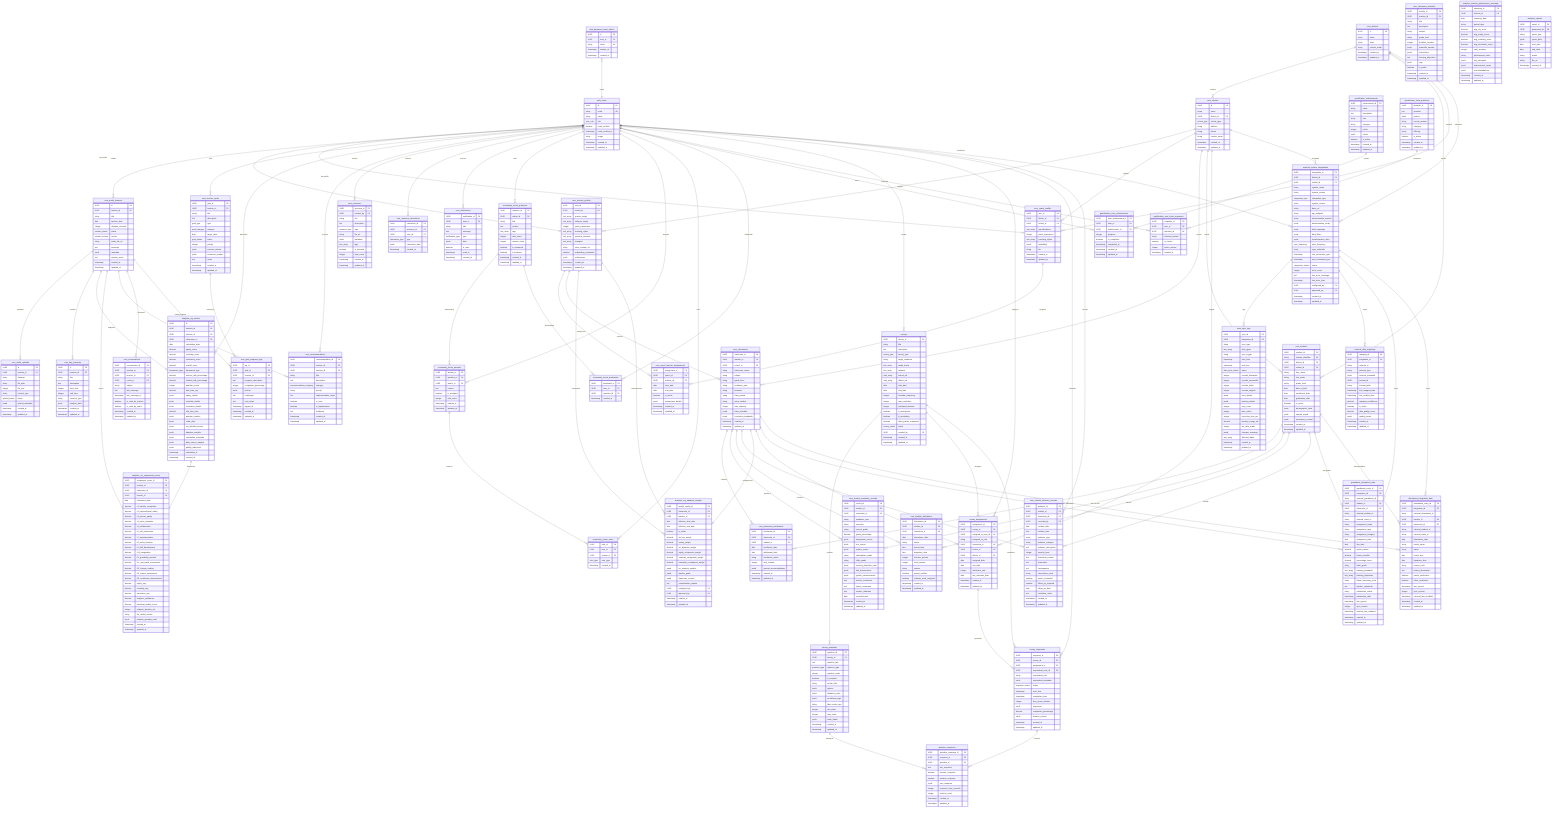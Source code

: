 erDiagram
    %% ANDI Application Database - Complete Entity Relationship Diagram
    %% Updated: July 2025 - Includes full CIQ framework implementation
    %% Total Tables: 47 across 5 schemas + survey/integration tables

    %% ========================================
    %% AUTH SCHEMA - Authentication & Users
    %% ========================================
    
    auth_users {
        UUID id PK
        string email UK
        string name
        user_role role
        boolean email_verified
        timestamp email_verified_at
        string image
        timestamp created_at
        timestamp updated_at
    }
    
    auth_password_reset_tokens {
        UUID id PK
        UUID user_id FK
        string token UK
        timestamp expires_at
        timestamp created_at
    }

    %% ========================================
    %% CORE SCHEMA - Core Business Logic
    %% ========================================

    %% Organizational Structure
    core_districts {
        UUID id PK
        string name
        string state
        string contact_email
        timestamp created_at
        timestamp updated_at
    }
    
    core_schools {
        UUID id PK
        string name
        UUID district_id FK
        school_type school_type
        string address
        string phone
        string contact_email
        timestamp created_at
        timestamp updated_at
    }
    
    core_teacher_profiles {
        UUID user_id PK
        UUID school_id FK
        text_array grades_taught
        text_array subjects_taught
        integer years_experience
        text_array teaching_styles
        text_array personal_interests
        text_array strengths
        string voice_sample_url
        boolean onboarding_completed
        jsonb preferences
        timestamp created_at
        timestamp updated_at
    }
    
    core_coach_profiles {
        UUID user_id PK
        UUID district_id FK
        UUID school_id FK
        text_array specializations
        integer years_experience
        text_array coaching_styles
        jsonb availability
        string bio
        timestamp created_at
        timestamp updated_at
    }
    
    core_coach_teacher_assignments {
        UUID assignment_id PK
        UUID coach_id FK
        UUID teacher_id FK
        date start_date
        date end_date
        boolean is_active
        jsonb assignment_details
        timestamp created_at
        timestamp updated_at
    }

    %% Student Management System (v1.2.0)
    core_students {
        UUID student_id PK
        string student_identifier UK
        UUID district_id FK
        UUID school_id FK
        string first_name
        string last_name
        string grade_level
        date date_of_birth
        date enrollment_date
        date graduation_date
        boolean is_active
        jsonb demographic_data
        jsonb special_needs
        jsonb emergency_contact
        timestamp created_at
        timestamp updated_at
    }
    
    core_classrooms {
        UUID classroom_id PK
        UUID teacher_id FK
        UUID school_id FK
        string classroom_name
        string subject
        string grade_level
        string academic_year
        string semester
        string class_period
        string room_number
        integer max_capacity
        jsonb class_schedule
        jsonb curriculum_standards
        timestamp created_at
        timestamp updated_at
    }
    
    core_classroom_enrollments {
        UUID enrollment_id PK
        UUID classroom_id FK
        UUID student_id FK
        date enrollment_date
        date withdrawal_date
        string enrollment_status
        integer seat_number
        jsonb special_accommodations
        timestamp created_at
        timestamp updated_at
    }
    
    core_student_academic_records {
        UUID record_id PK
        UUID student_id FK
        UUID classroom_id FK
        string academic_year
        string semester
        string current_grade
        decimal grade_percentage
        jsonb assignment_scores
        jsonb test_scores
        jsonb project_scores
        string participation_grade
        string effort_grade
        jsonb learning_objectives_met
        jsonb skill_assessments
        jsonb growth_measurements
        text teacher_comments
        text parent_comments
        text student_reflection
        date recorded_date
        timestamp created_at
        timestamp updated_at
    }
    
    core_student_attendance {
        UUID attendance_id PK
        UUID student_id FK
        UUID classroom_id FK
        date attendance_date
        string status
        time arrival_time
        time departure_time
        integer minutes_present
        integer total_minutes
        string reason
        boolean parent_notified
        boolean makeup_work_assigned
        timestamp created_at
        timestamp updated_at
    }
    
    core_student_behavior_records {
        UUID behavior_id PK
        UUID student_id FK
        UUID classroom_id FK
        UUID recorded_by FK
        date incident_date
        time incident_time
        string behavior_type
        string behavior_category
        text behavior_description
        integer severity_level
        text classroom_context
        text antecedent
        text consequence
        string intervention_used
        boolean parent_contacted
        boolean follow_up_required
        date follow_up_date
        text resolution_notes
        timestamp created_at
        timestamp updated_at
    }

    %% Goals & Development
    core_teacher_goals {
        UUID goal_id PK
        UUID teacher_id FK
        string title
        text description
        goal_type type
        goal_category category
        date target_date
        goal_status status
        integer priority
        jsonb success_criteria
        jsonb resources_needed
        text notes
        timestamp created_at
        timestamp updated_at
    }
    
    core_goal_progress_logs {
        UUID log_id PK
        UUID goal_id FK
        UUID session_id FK
        text progress_description
        integer completion_percentage
        jsonb metrics
        text challenges
        text next_steps
        timestamp logged_at
        timestamp created_at
        timestamp updated_at
    }

    %% Audio & Sessions
    core_audio_sessions {
        UUID id PK
        UUID teacher_id FK
        string title
        date session_date
        integer duration_seconds
        session_status status
        session_source source
        string audio_file_url
        text transcript
        jsonb metadata
        text session_notes
        timestamp created_at
        timestamp updated_at
    }
    
    core_audio_uploads {
        UUID id PK
        UUID session_id FK
        string filename
        string file_path
        integer file_size
        string content_type
        upload_status status
        jsonb upload_metadata
        timestamp created_at
        timestamp updated_at
    }
    
    core_key_moments {
        UUID id PK
        UUID session_id FK
        string title
        text description
        integer start_time
        integer end_time
        string moment_type
        jsonb analysis_data
        timestamp created_at
        timestamp updated_at
    }

    %% Recommendations & Content
    core_recommendations {
        UUID recommendation_id PK
        UUID teacher_id FK
        UUID session_id FK
        string title
        text description
        recommendation_category category
        string priority
        text implementation_steps
        boolean is_read
        boolean is_implemented
        text feedback
        timestamp created_at
        timestamp updated_at
    }
    
    core_classroom_activities {
        UUID activity_id PK
        UUID teacher_id FK
        string title
        text description
        string subject
        string grade_level
        integer duration_minutes
        jsonb materials_needed
        jsonb instructions
        text learning_objectives
        jsonb tags
        boolean is_public
        timestamp created_at
        timestamp updated_at
    }
    
    core_resources {
        UUID resource_id PK
        UUID created_by FK
        string title
        text description
        resource_type type
        string file_url
        jsonb metadata
        text_array tags
        boolean is_featured
        integer view_count
        timestamp created_at
        timestamp updated_at
    }
    
    core_resource_interactions {
        UUID interaction_id PK
        UUID resource_id FK
        UUID user_id FK
        interaction_type type
        jsonb interaction_data
        timestamp created_at
    }

    %% Communication
    core_conversations {
        UUID conversation_id PK
        UUID session_id FK
        UUID teacher_id FK
        UUID coach_id FK
        string subject
        text last_message
        timestamp last_message_at
        boolean is_read_by_teacher
        boolean is_read_by_coach
        timestamp created_at
        timestamp updated_at
    }
    
    core_notifications {
        UUID notification_id PK
        UUID user_id FK
        string title
        text message
        notification_type type
        jsonb data
        boolean is_read
        timestamp read_at
        timestamp created_at
    }

    %% ========================================
    %% ANALYTICS SCHEMA - Performance & CIQ
    %% ========================================
    
    analytics_ciq_metrics {
        UUID id PK
        UUID session_id FK
        UUID teacher_id FK
        UUID classroom_id FK
        date calculation_date
        decimal equity_score
        decimal creativity_score
        decimal innovation_score
        decimal overall_score
        framework_type framework_type
        decimal teacher_talk_percentage
        decimal student_talk_percentage
        integer question_count
        decimal wait_time_avg
        jsonb equity_details
        jsonb creativity_details
        jsonb innovation_details
        decimal talk_time_ratio
        jsonb question_metrics
        jsonb radar_data
        jsonb eci_detailed_scores
        jsonb adaptive_weights
        jsonb calculation_metadata
        jsonb data_source_weights
        jsonb quality_indicators
        timestamp calculated_at
        timestamp created_at
    }
    
    analytics_eci_component_scores {
        UUID component_score_id PK
        UUID session_id FK
        UUID classroom_id FK
        UUID teacher_id FK
        date calculation_date
        decimal e1_identity_recognition
        decimal e2_psychological_safety
        decimal e3_access_equity
        decimal e4_voice_elevation
        decimal e5_collaboration
        decimal c6_self_expression
        decimal c7_experimentation
        decimal c8_active_learning
        decimal c9_skill_development
        decimal c10_imagination
        decimal i11_possibility_mindset
        decimal i12_real_world_connections
        decimal i13_change_making
        decimal i14_impact_assessment
        decimal i15_continuous_improvement
        decimal equity_avg
        decimal creativity_avg
        decimal innovation_avg
        decimal analyzer_confidence
        decimal transcript_quality_score
        integer analysis_duration_ms
        string llm_model_version
        jsonb analysis_prompts_used
        timestamp created_at
        timestamp updated_at
    }
    
    analytics_ciq_adaptive_weights {
        UUID weight_config_id PK
        UUID classroom_id FK
        UUID teacher_id FK
        date effective_start_date
        date effective_end_date
        boolean is_active
        decimal sis_lms_weight
        decimal survey_weight
        decimal eci_blueprint_weight
        decimal equity_component_weight
        decimal creativity_component_weight
        decimal innovation_component_weight
        jsonb eci_element_weights
        jsonb teacher_goals
        jsonb classroom_context
        text customization_reason
        UUID configured_by FK
        UUID approved_by FK
        timestamp created_at
        timestamp updated_at
    }
    
    analytics_teacher_performance_summary {
        UUID summary_id PK
        UUID teacher_id FK
        date summary_date
        string period_type
        decimal avg_ciq_score
        decimal avg_equity_score
        decimal avg_creativity_score
        decimal avg_innovation_score
        integer total_sessions
        string performance_trend
        jsonb key_strengths
        jsonb improvement_areas
        jsonb recommendations
        timestamp created_at
        timestamp updated_at
    }
    
    analytics_reports {
        UUID report_id PK
        UUID generated_for FK
        string report_type
        jsonb report_data
        date start_date
        date end_date
        string status
        string file_url
        timestamp created_at
    }

    %% ========================================
    %% COMMUNITY SCHEMA - Forum & Social
    %% ========================================
    
    community_forum_questions {
        UUID question_id PK
        UUID author_id FK
        string title
        text content
        text_array tags
        integer view_count
        integer answer_count
        boolean is_answered
        boolean is_featured
        timestamp created_at
        timestamp updated_at
    }
    
    community_forum_answers {
        UUID answer_id PK
        UUID question_id FK
        UUID author_id FK
        text content
        boolean is_accepted
        integer vote_score
        timestamp created_at
        timestamp updated_at
    }
    
    community_forum_votes {
        UUID vote_id PK
        UUID user_id FK
        UUID answer_id FK
        vote_type vote_type
        timestamp created_at
    }
    
    community_forum_bookmarks {
        UUID bookmark_id PK
        UUID user_id FK
        UUID question_id FK
        timestamp created_at
    }

    %% ========================================
    %% GAMIFICATION SCHEMA - Achievements & Trivia
    %% ========================================
    
    gamification_achievements {
        UUID achievement_id PK
        string name
        text description
        string icon
        string category
        integer points
        jsonb criteria
        boolean is_active
        timestamp created_at
        timestamp updated_at
    }
    
    gamification_user_achievements {
        UUID user_achievement_id PK
        UUID user_id FK
        UUID achievement_id FK
        integer progress
        boolean is_completed
        timestamp completed_at
        timestamp created_at
        timestamp updated_at
    }
    
    gamification_trivia_questions {
        UUID question_id PK
        text question
        jsonb options
        string correct_answer
        string category
        string difficulty
        boolean is_active
        timestamp created_at
        timestamp updated_at
    }
    
    gamification_user_trivia_responses {
        UUID response_id PK
        UUID user_id FK
        UUID question_id FK
        string selected_answer
        boolean is_correct
        integer points_earned
        timestamp created_at
    }

    %% ========================================
    %% SURVEY INFRASTRUCTURE (v1.2.1)
    %% ========================================
    
    surveys {
        UUID survey_id PK
        string title
        text description
        survey_type survey_type
        string target_audience
        text_array grade_levels
        text_array subjects
        uuid_array school_ids
        uuid_array district_ids
        date start_date
        date end_date
        integer reminder_frequency
        integer max_reminders
        integer estimated_duration
        boolean is_anonymous
        boolean is_mandatory
        boolean allow_partial_responses
        survey_status status
        UUID created_by FK
        timestamp created_at
        timestamp updated_at
    }
    
    survey_questions {
        UUID question_id PK
        UUID survey_id FK
        text question_text
        question_type question_type
        integer question_order
        boolean is_required
        string section_title
        jsonb options
        jsonb validation_rules
        jsonb conditional_logic
        string likert_scale_type
        integer min_value
        integer max_value
        jsonb scale_labels
        timestamp created_at
        timestamp updated_at
    }
    
    survey_assignments {
        UUID assignment_id PK
        UUID survey_id FK
        UUID assigned_to_user_id FK
        string assigned_to_role
        UUID classroom_id FK
        UUID school_id FK
        UUID district_id FK
        date assigned_date
        date due_date
        integer reminders_sent
        date last_reminder_date
        timestamp created_at
        timestamp updated_at
    }
    
    survey_responses {
        UUID response_id PK
        UUID survey_id FK
        UUID assignment_id FK
        UUID respondent_user_id FK
        string respondent_role
        jsonb respondent_metadata
        response_status status
        timestamp start_time
        timestamp completion_time
        integer time_spent_minutes
        jsonb responses
        decimal completion_percentage
        jsonb session_context
        timestamp created_at
        timestamp updated_at
    }
    
    question_responses {
        UUID question_response_id PK
        UUID response_id FK
        UUID question_id FK
        text text_response
        decimal numeric_response
        boolean boolean_response
        jsonb json_response
        integer response_time_seconds
        integer revision_count
        timestamp created_at
        timestamp updated_at
    }

    %% ========================================
    %% SIS/LMS INTEGRATION (v1.2.2)
    %% ========================================
    
    external_system_integrations {
        UUID integration_id PK
        UUID district_id FK
        UUID school_id FK
        string system_name
        string system_vendor
        integration_type integration_type
        string system_version
        string base_url
        string api_endpoint
        string authentication_method
        jsonb authentication_config
        jsonb field_mappings
        jsonb data_filters
        jsonb transformation_rules
        sync_frequency sync_frequency
        string sync_schedule
        timestamp last_successful_sync
        timestamp next_scheduled_sync
        integration_status status
        integer error_count
        text last_error_message
        timestamp last_error_time
        UUID configured_by FK
        UUID approved_by FK
        timestamp created_at
        timestamp updated_at
    }
    
    data_sync_logs {
        UUID sync_id PK
        UUID integration_id FK
        string sync_type
        text_array data_types
        string sync_trigger
        timestamp start_time
        timestamp end_time
        data_sync_status status
        integer records_attempted
        integer records_successful
        integer records_failed
        integer records_skipped
        jsonb error_details
        jsonb warning_details
        integer retry_count
        integer max_retries
        integer execution_time_ms
        decimal memory_usage_mb
        integer api_calls_made
        jsonb changes_summary
        text_array affected_tables
        timestamp created_at
        timestamp updated_at
    }
    
    external_data_mappings {
        UUID mapping_id PK
        UUID integration_id FK
        string external_id
        string external_type
        jsonb external_metadata
        UUID internal_id
        string internal_table
        timestamp first_mapped_date
        timestamp last_verified_date
        decimal mapping_confidence
        boolean is_active
        decimal data_quality_score
        jsonb quality_issues
        timestamp created_at
        timestamp updated_at
    }
    
    gradebook_integration_data {
        UUID gradebook_entry_id PK
        UUID integration_id FK
        string external_gradebook_id
        UUID student_id FK
        UUID classroom_id FK
        string external_student_id
        string external_class_id
        string assignment_name
        string assignment_type
        string assignment_category
        date assignment_date
        date due_date
        decimal points_earned
        decimal points_possible
        decimal percentage_score
        string letter_grade
        text_array learning_standards
        text_array learning_objectives
        string bloom_taxonomy_level
        text teacher_comments
        string submission_status
        timestamp submission_date
        timestamp last_synced
        integer sync_version
        timestamp external_last_modified
        timestamp created_at
        timestamp updated_at
    }
    
    attendance_integration_data {
        UUID attendance_entry_id PK
        UUID integration_id FK
        string external_attendance_id
        UUID student_id FK
        UUID classroom_id FK
        string external_student_id
        string external_class_id
        date attendance_date
        string period_name
        string status
        time arrival_time
        time departure_time
        string reason_code
        text reason_description
        boolean parent_verification
        boolean office_verification
        timestamp last_synced
        integer sync_version
        timestamp external_last_modified
        timestamp created_at
        timestamp updated_at
    }

    %% ========================================
    %% FOREIGN KEY RELATIONSHIPS
    %% ========================================

    %% Auth Relationships
    auth_users ||--o| core_teacher_profiles : "has profile"
    auth_users ||--o| core_coach_profiles : "has profile"
    auth_users ||--o{ core_audio_sessions : "creates"
    auth_users ||--o{ core_teacher_goals : "sets"
    auth_users ||--o{ analytics_ciq_metrics : "generates"
    auth_users ||--o{ core_recommendations : "receives"
    auth_users ||--o{ core_resources : "creates"
    auth_users ||--o{ core_resource_interactions : "interacts"
    auth_users ||--o{ core_notifications : "receives"
    auth_users ||--o{ community_forum_questions : "asks"
    auth_users ||--o{ community_forum_answers : "answers"
    auth_users ||--o{ community_forum_votes : "votes"
    auth_users ||--o{ community_forum_bookmarks : "bookmarks"
    auth_users ||--o{ gamification_user_achievements : "earns"
    auth_users ||--o{ gamification_user_trivia_responses : "responds"
    auth_users ||--o{ surveys : "creates"
    auth_users ||--o{ survey_assignments : "assigned"
    auth_users ||--o{ survey_responses : "responds"
    auth_users ||--o{ external_system_integrations : "configures"
    auth_password_reset_tokens }o--|| auth_users : "resets"

    %% Organizational Hierarchy
    core_districts ||--o{ core_schools : "contains"
    core_districts ||--o{ core_students : "enrolls"
    core_districts ||--o{ core_coach_profiles : "employs"
    core_districts ||--o{ external_system_integrations : "integrates"
    
    core_schools ||--o{ core_teacher_profiles : "employs"
    core_schools ||--o{ core_coach_profiles : "assigns"
    core_schools ||--o{ core_classrooms : "houses"
    core_schools ||--o{ core_students : "enrolls"
    core_schools ||--o{ survey_assignments : "targets"
    core_schools ||--o{ external_system_integrations : "integrates"

    %% Teacher-Coach Relationships
    core_teacher_profiles ||--o{ core_coach_teacher_assignments : "assigned to"
    core_coach_profiles ||--o{ core_coach_teacher_assignments : "assigned"
    core_teacher_profiles ||--o{ core_classrooms : "teaches"
    core_teacher_profiles ||--o{ analytics_ciq_adaptive_weights : "customizes"

    %% Student Management System
    core_students ||--o{ core_classroom_enrollments : "enrolled in"
    core_classrooms ||--o{ core_classroom_enrollments : "contains"
    core_students ||--o{ core_student_academic_records : "has records"
    core_students ||--o{ core_student_attendance : "attends"
    core_students ||--o{ core_student_behavior_records : "exhibits"
    core_classrooms ||--o{ core_student_academic_records : "grades in"
    core_classrooms ||--o{ core_student_attendance : "tracks in"
    core_classrooms ||--o{ core_student_behavior_records : "occurs in"
    auth_users ||--o{ core_student_behavior_records : "records"

    %% Audio & Session Relationships
    core_audio_sessions ||--o{ core_audio_uploads : "uploaded"
    core_audio_sessions ||--o{ core_key_moments : "contains"
    core_audio_sessions ||--o| analytics_ciq_metrics : "analyzed"
    core_audio_sessions ||--o| analytics_eci_component_scores : "scored"
    core_audio_sessions ||--o{ core_recommendations : "generates"
    core_audio_sessions ||--o{ core_conversations : "discusses"
    core_audio_sessions ||--o{ core_goal_progress_logs : "tracks progress"

    %% CIQ Analytics Chain
    analytics_ciq_metrics ||--|| analytics_eci_component_scores : "detailed by"
    core_classrooms ||--o| analytics_ciq_adaptive_weights : "configured for"
    analytics_ciq_adaptive_weights }o--|| core_teacher_profiles : "customized by"

    %% Goal System
    core_teacher_goals ||--o{ core_goal_progress_logs : "tracked by"

    %% Community Features
    community_forum_questions ||--o{ community_forum_answers : "answered by"
    community_forum_answers ||--o{ community_forum_votes : "voted on"
    community_forum_questions ||--o{ community_forum_bookmarks : "bookmarked"

    %% Gamification
    gamification_achievements ||--o{ gamification_user_achievements : "earned"
    gamification_trivia_questions ||--o{ gamification_user_trivia_responses : "answered"

    %% Survey System
    surveys ||--o{ survey_questions : "contains"
    surveys ||--o{ survey_assignments : "assigned"
    surveys ||--o{ survey_responses : "completed"
    survey_assignments ||--o{ survey_responses : "generates"
    survey_responses ||--o{ question_responses : "contains"
    survey_questions ||--o{ question_responses : "answered"
    core_classrooms ||--o{ survey_assignments : "targets"

    %% SIS/LMS Integration
    external_system_integrations ||--o{ data_sync_logs : "logs"
    external_system_integrations ||--o{ external_data_mappings : "maps"
    external_system_integrations ||--o{ gradebook_integration_data : "syncs"
    external_system_integrations ||--o{ attendance_integration_data : "syncs"
    core_students ||--o{ gradebook_integration_data : "has grades"
    core_students ||--o{ attendance_integration_data : "has attendance"
    core_classrooms ||--o{ gradebook_integration_data : "contains grades"
    core_classrooms ||--o{ attendance_integration_data : "tracks attendance"
